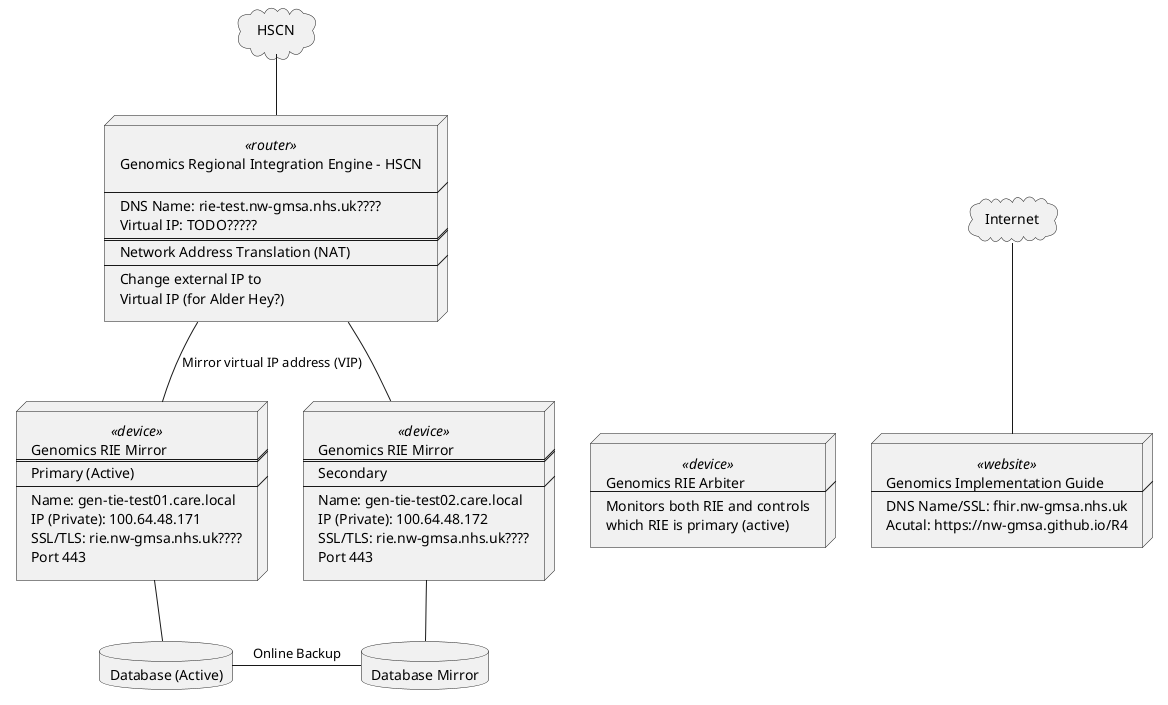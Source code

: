 @startuml

cloud HSCN [
HSCN
]

cloud internet [
Internet
]

node network <<router>> [
Genomics Regional Integration Engine - HSCN

----
DNS Name: rie-test.nw-gmsa.nhs.uk????
Virtual IP: TODO?????
====
Network Address Translation (NAT)
----
Change external IP to
Virtual IP (for Alder Hey?)
]


node tie1 <<device>> [
Genomics RIE Mirror
====
Primary (Active)
----
Name: gen-tie-test01.care.local
IP (Private): 100.64.48.171
SSL/TLS: rie.nw-gmsa.nhs.uk????
Port 443
]

node tie2 <<device>> [
Genomics RIE Mirror
====
Secondary
----
Name: gen-tie-test02.care.local
IP (Private): 100.64.48.172
SSL/TLS: rie.nw-gmsa.nhs.uk????
Port 443
]

node arbiter <<device>> [
Genomics RIE Arbiter
----
Monitors both RIE and controls
which RIE is primary (active)
]

node ig <<website>> [
Genomics Implementation Guide
----
DNS Name/SSL: fhir.nw-gmsa.nhs.uk
Acutal: https://nw-gmsa.github.io/R4
]

database database1 [
Database (Active)
]

database database2 [
Database Mirror
]

HSCN -- network
internet -- ig
network -d- tie1 : Mirror virtual IP address (VIP)
network -d- tie2

tie1 -r[hidden]- tie2
tie2 -r[hidden]- arbiter
arbiter -r[hidden]- ig
tie1 -- database1
database1 -r- database2: Online Backup
tie2 -- database2

@enduml
